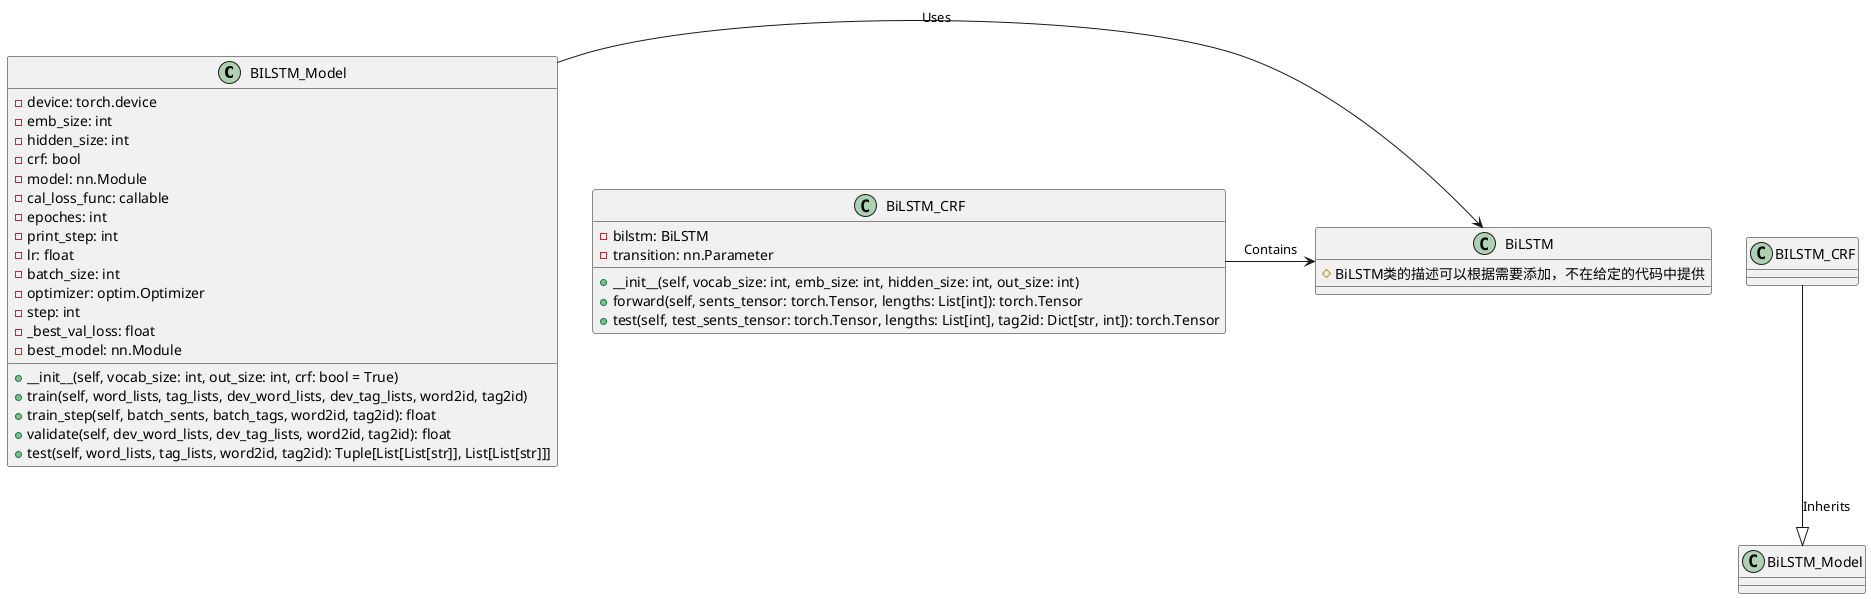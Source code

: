 @startuml struct2

class BILSTM_Model {
  - device: torch.device
  - emb_size: int
  - hidden_size: int
  - crf: bool
  - model: nn.Module
  - cal_loss_func: callable
  - epoches: int
  - print_step: int
  - lr: float
  - batch_size: int
  - optimizer: optim.Optimizer
  - step: int
  - _best_val_loss: float
  - best_model: nn.Module

  + __init__(self, vocab_size: int, out_size: int, crf: bool = True)
  + train(self, word_lists, tag_lists, dev_word_lists, dev_tag_lists, word2id, tag2id)
  + train_step(self, batch_sents, batch_tags, word2id, tag2id): float
  + validate(self, dev_word_lists, dev_tag_lists, word2id, tag2id): float
  + test(self, word_lists, tag_lists, word2id, tag2id): Tuple[List[List[str]], List[List[str]]]
}

class BiLSTM_CRF {
  - bilstm: BiLSTM
  - transition: nn.Parameter

  + __init__(self, vocab_size: int, emb_size: int, hidden_size: int, out_size: int)
  + forward(self, sents_tensor: torch.Tensor, lengths: List[int]): torch.Tensor
  + test(self, test_sents_tensor: torch.Tensor, lengths: List[int], tag2id: Dict[str, int]): torch.Tensor
}

class BiLSTM {
  # BiLSTM类的描述可以根据需要添加，不在给定的代码中提供
}

BILSTM_CRF --|> BiLSTM_Model : Inherits
BILSTM_Model -right-> BiLSTM : Uses
BiLSTM_CRF -right-> BiLSTM : Contains

@enduml

